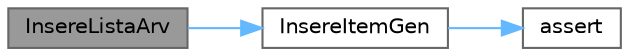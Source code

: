 digraph "InsereListaArv"
{
 // LATEX_PDF_SIZE
  bgcolor="transparent";
  edge [fontname=Helvetica,fontsize=10,labelfontname=Helvetica,labelfontsize=10];
  node [fontname=Helvetica,fontsize=10,shape=box,height=0.2,width=0.4];
  rankdir="LR";
  Node1 [label="InsereListaArv",height=0.2,width=0.4,color="gray40", fillcolor="grey60", style="filled", fontcolor="black",tooltip="Insere arvore na lista passada."];
  Node1 -> Node2 [color="steelblue1",style="solid"];
  Node2 [label="InsereItemGen",height=0.2,width=0.4,color="grey40", fillcolor="white", style="filled",URL="$_listagen_8c.html#a5d9040485e36346089247b105cd770bc",tooltip="Insere um item no inicio da lista."];
  Node2 -> Node3 [color="steelblue1",style="solid"];
  Node3 [label="assert",height=0.2,width=0.4,color="grey40", fillcolor="white", style="filled",URL="$bitmap_8c.html#ae6321531d73ebab0e0f1081a903be53c",tooltip=" "];
}
